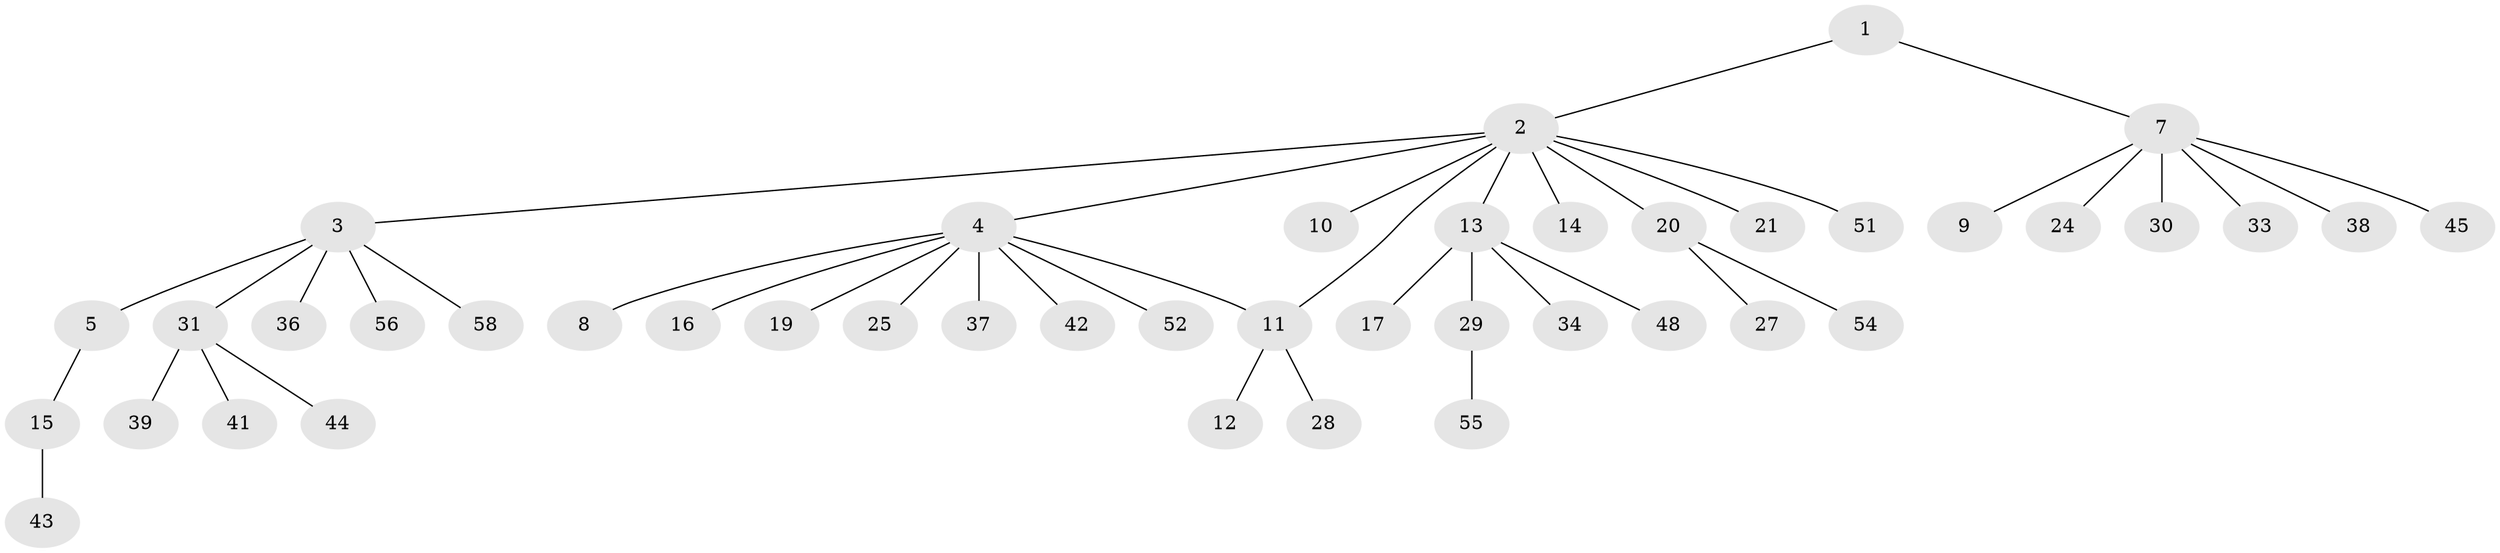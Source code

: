 // Generated by graph-tools (version 1.1) at 2025/23/03/03/25 07:23:55]
// undirected, 44 vertices, 44 edges
graph export_dot {
graph [start="1"]
  node [color=gray90,style=filled];
  1 [super="+47"];
  2 [super="+6"];
  3 [super="+23"];
  4 [super="+46"];
  5 [super="+35"];
  7 [super="+49"];
  8;
  9;
  10;
  11 [super="+26"];
  12;
  13 [super="+18"];
  14;
  15;
  16;
  17;
  19 [super="+57"];
  20 [super="+22"];
  21;
  24;
  25;
  27;
  28;
  29 [super="+50"];
  30;
  31 [super="+32"];
  33;
  34 [super="+53"];
  36;
  37;
  38;
  39 [super="+40"];
  41;
  42;
  43;
  44;
  45;
  48;
  51;
  52;
  54;
  55;
  56;
  58;
  1 -- 2;
  1 -- 7;
  2 -- 3;
  2 -- 4;
  2 -- 10;
  2 -- 11;
  2 -- 13;
  2 -- 14;
  2 -- 20;
  2 -- 21;
  2 -- 51;
  3 -- 5;
  3 -- 36;
  3 -- 56;
  3 -- 58;
  3 -- 31;
  4 -- 8;
  4 -- 16;
  4 -- 19;
  4 -- 25;
  4 -- 37;
  4 -- 42;
  4 -- 52;
  4 -- 11;
  5 -- 15;
  7 -- 9;
  7 -- 24;
  7 -- 30;
  7 -- 33;
  7 -- 38;
  7 -- 45;
  11 -- 12;
  11 -- 28;
  13 -- 17;
  13 -- 29;
  13 -- 34;
  13 -- 48;
  15 -- 43;
  20 -- 27;
  20 -- 54;
  29 -- 55;
  31 -- 41;
  31 -- 44;
  31 -- 39;
}
